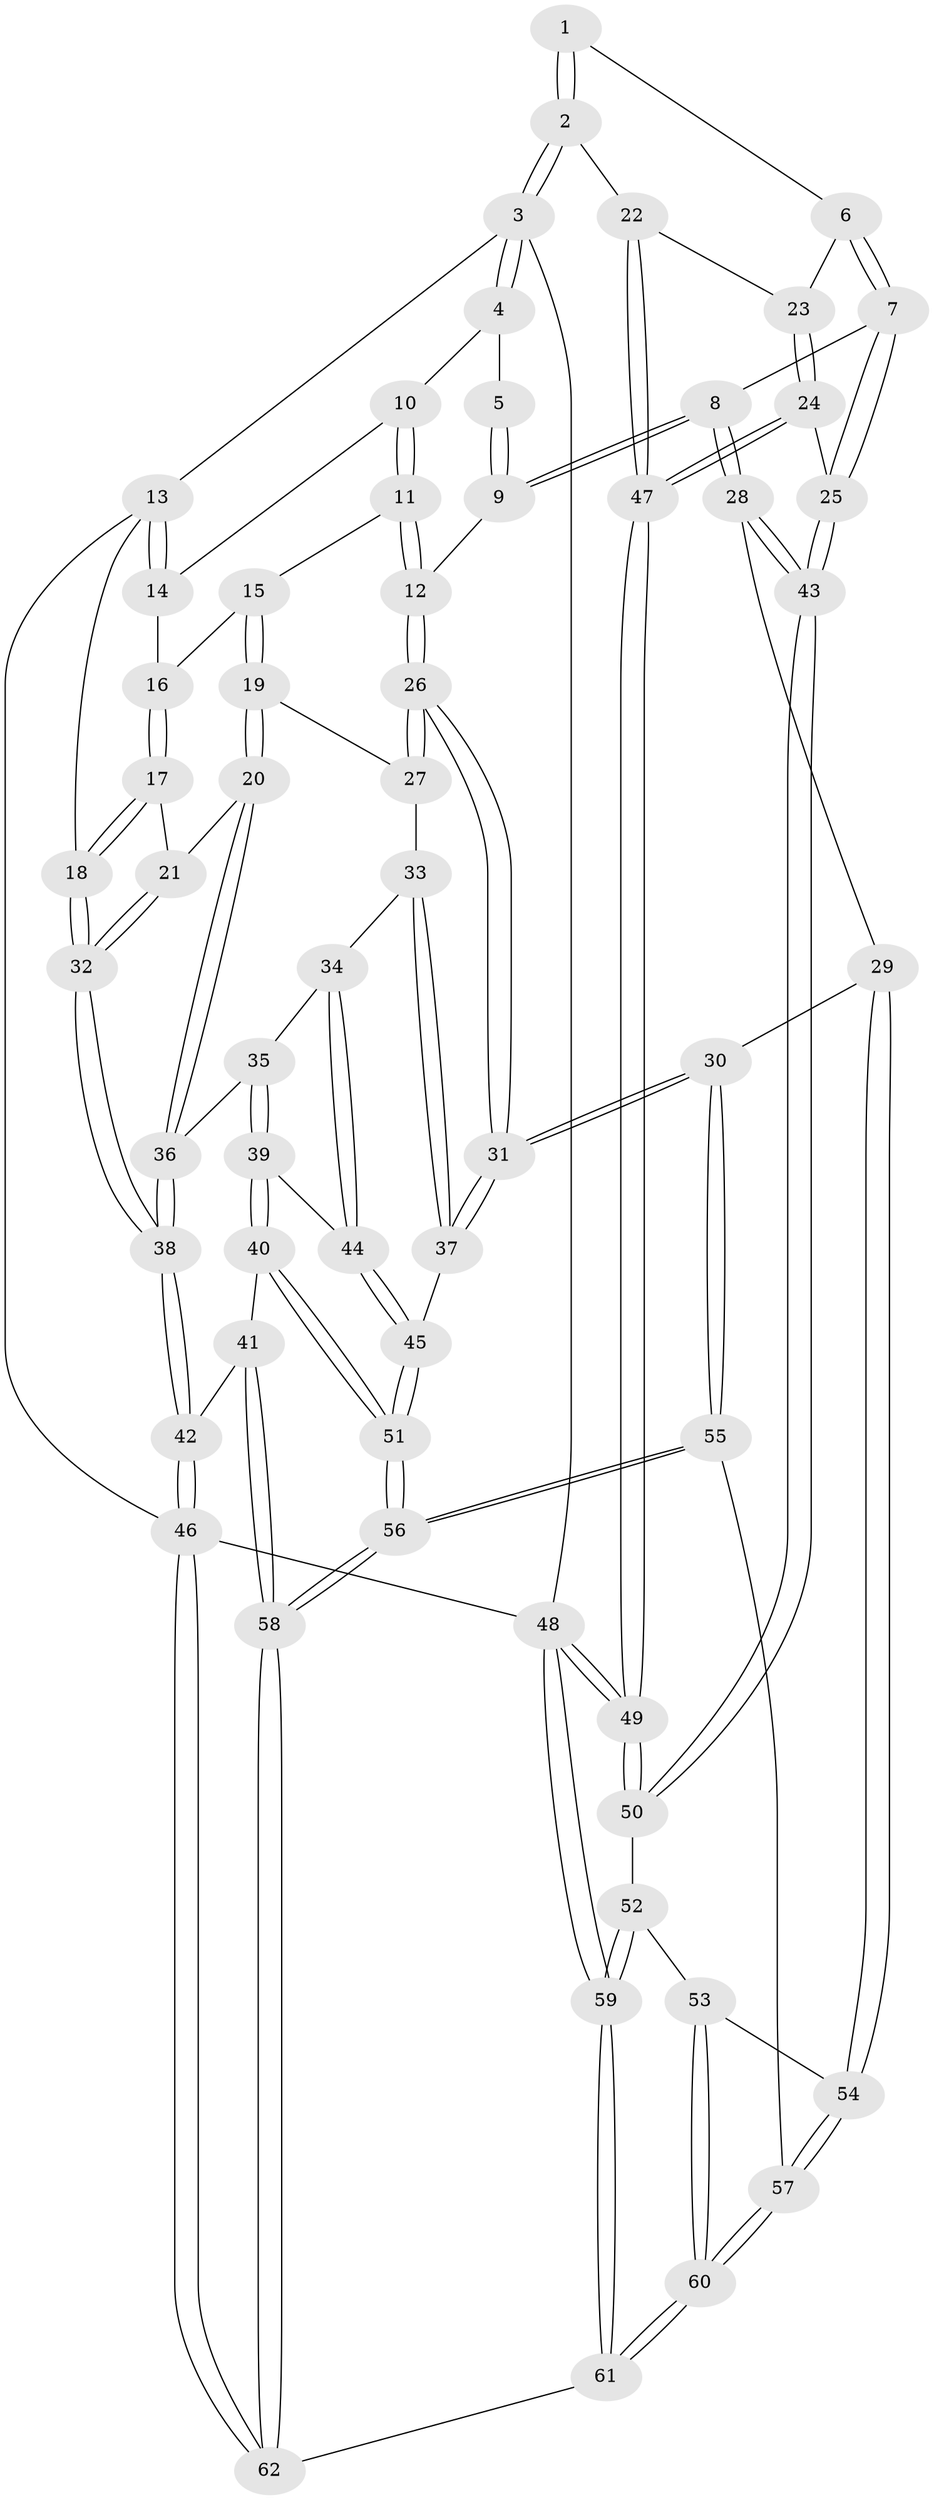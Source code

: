// coarse degree distribution, {3: 0.2, 6: 0.05714285714285714, 8: 0.02857142857142857, 4: 0.4, 5: 0.3142857142857143}
// Generated by graph-tools (version 1.1) at 2025/52/02/27/25 19:52:43]
// undirected, 62 vertices, 152 edges
graph export_dot {
graph [start="1"]
  node [color=gray90,style=filled];
  1 [pos="+0.9033687658118275+0.2455304127914946"];
  2 [pos="+1+0.23012442246052167"];
  3 [pos="+1+0"];
  4 [pos="+1+0"];
  5 [pos="+0.8932757532162637+0.16463624454749126"];
  6 [pos="+0.8996448484930036+0.3581464084984895"];
  7 [pos="+0.7971394753339933+0.3935610197486872"];
  8 [pos="+0.6319833820586458+0.3772995949987272"];
  9 [pos="+0.5647748487101103+0.26032313375048544"];
  10 [pos="+0.5449920091513605+0"];
  11 [pos="+0.5529036647490035+0.2451971821487223"];
  12 [pos="+0.5614033816118592+0.25680648882644935"];
  13 [pos="+0+0"];
  14 [pos="+0+0"];
  15 [pos="+0.2923293502292684+0.29995490683594156"];
  16 [pos="+0.09832297719483059+0.12572910550595573"];
  17 [pos="+0.11516404456595325+0.4254162489824539"];
  18 [pos="+0+0.2254782820072289"];
  19 [pos="+0.23389795810491257+0.4155371894714206"];
  20 [pos="+0.15068715533519317+0.44431527683165895"];
  21 [pos="+0.1281533464105375+0.4363675865320169"];
  22 [pos="+1+0.3540841209241865"];
  23 [pos="+0.9641348577615504+0.3743561560159207"];
  24 [pos="+0.9410642029562976+0.5949227501837129"];
  25 [pos="+0.9034110268560561+0.5966103576041936"];
  26 [pos="+0.36231834239010563+0.5013695633698815"];
  27 [pos="+0.2415634392209381+0.42671531601099677"];
  28 [pos="+0.6004842448938563+0.5976681252592329"];
  29 [pos="+0.5658458525781122+0.62663846100341"];
  30 [pos="+0.46429338622207067+0.6649112050665811"];
  31 [pos="+0.42512411740905404+0.661889029757567"];
  32 [pos="+0+0.6610419111595698"];
  33 [pos="+0.2505277898448695+0.47856697760209904"];
  34 [pos="+0.23847667979459863+0.5775890304586372"];
  35 [pos="+0.13904675211518258+0.5400035220549858"];
  36 [pos="+0.1378005270535699+0.5374374616163499"];
  37 [pos="+0.37606804334733124+0.6752742610882054"];
  38 [pos="+0+0.6988967577076312"];
  39 [pos="+0.15911502292553115+0.6457362269723939"];
  40 [pos="+0.08352113376721632+0.7411830311513998"];
  41 [pos="+0+0.7510618841367969"];
  42 [pos="+0+0.7128389697777082"];
  43 [pos="+0.7785229736805014+0.6873335229739136"];
  44 [pos="+0.258374632721525+0.629671121556496"];
  45 [pos="+0.373835528942567+0.6762425653637398"];
  46 [pos="+0+1"];
  47 [pos="+1+0.6705909419805227"];
  48 [pos="+1+1"];
  49 [pos="+1+1"];
  50 [pos="+0.8079121313542696+0.7702860853653426"];
  51 [pos="+0.2559187242249896+0.8249481800422346"];
  52 [pos="+0.7406247527080556+0.8555766629743145"];
  53 [pos="+0.6865627970133545+0.8875025670103229"];
  54 [pos="+0.6166962605147952+0.8262570194075948"];
  55 [pos="+0.47346320590430857+0.8994595457338039"];
  56 [pos="+0.27159493533547874+0.9263912520226026"];
  57 [pos="+0.492334842841431+0.9158093214938193"];
  58 [pos="+0.20327584362657022+1"];
  59 [pos="+1+1"];
  60 [pos="+0.6110783667926977+1"];
  61 [pos="+0.6160714133232049+1"];
  62 [pos="+0.1845650011289238+1"];
  1 -- 2;
  1 -- 2;
  1 -- 6;
  2 -- 3;
  2 -- 3;
  2 -- 22;
  3 -- 4;
  3 -- 4;
  3 -- 13;
  3 -- 48;
  4 -- 5;
  4 -- 10;
  5 -- 9;
  5 -- 9;
  6 -- 7;
  6 -- 7;
  6 -- 23;
  7 -- 8;
  7 -- 25;
  7 -- 25;
  8 -- 9;
  8 -- 9;
  8 -- 28;
  8 -- 28;
  9 -- 12;
  10 -- 11;
  10 -- 11;
  10 -- 14;
  11 -- 12;
  11 -- 12;
  11 -- 15;
  12 -- 26;
  12 -- 26;
  13 -- 14;
  13 -- 14;
  13 -- 18;
  13 -- 46;
  14 -- 16;
  15 -- 16;
  15 -- 19;
  15 -- 19;
  16 -- 17;
  16 -- 17;
  17 -- 18;
  17 -- 18;
  17 -- 21;
  18 -- 32;
  18 -- 32;
  19 -- 20;
  19 -- 20;
  19 -- 27;
  20 -- 21;
  20 -- 36;
  20 -- 36;
  21 -- 32;
  21 -- 32;
  22 -- 23;
  22 -- 47;
  22 -- 47;
  23 -- 24;
  23 -- 24;
  24 -- 25;
  24 -- 47;
  24 -- 47;
  25 -- 43;
  25 -- 43;
  26 -- 27;
  26 -- 27;
  26 -- 31;
  26 -- 31;
  27 -- 33;
  28 -- 29;
  28 -- 43;
  28 -- 43;
  29 -- 30;
  29 -- 54;
  29 -- 54;
  30 -- 31;
  30 -- 31;
  30 -- 55;
  30 -- 55;
  31 -- 37;
  31 -- 37;
  32 -- 38;
  32 -- 38;
  33 -- 34;
  33 -- 37;
  33 -- 37;
  34 -- 35;
  34 -- 44;
  34 -- 44;
  35 -- 36;
  35 -- 39;
  35 -- 39;
  36 -- 38;
  36 -- 38;
  37 -- 45;
  38 -- 42;
  38 -- 42;
  39 -- 40;
  39 -- 40;
  39 -- 44;
  40 -- 41;
  40 -- 51;
  40 -- 51;
  41 -- 42;
  41 -- 58;
  41 -- 58;
  42 -- 46;
  42 -- 46;
  43 -- 50;
  43 -- 50;
  44 -- 45;
  44 -- 45;
  45 -- 51;
  45 -- 51;
  46 -- 62;
  46 -- 62;
  46 -- 48;
  47 -- 49;
  47 -- 49;
  48 -- 49;
  48 -- 49;
  48 -- 59;
  48 -- 59;
  49 -- 50;
  49 -- 50;
  50 -- 52;
  51 -- 56;
  51 -- 56;
  52 -- 53;
  52 -- 59;
  52 -- 59;
  53 -- 54;
  53 -- 60;
  53 -- 60;
  54 -- 57;
  54 -- 57;
  55 -- 56;
  55 -- 56;
  55 -- 57;
  56 -- 58;
  56 -- 58;
  57 -- 60;
  57 -- 60;
  58 -- 62;
  58 -- 62;
  59 -- 61;
  59 -- 61;
  60 -- 61;
  60 -- 61;
  61 -- 62;
}
